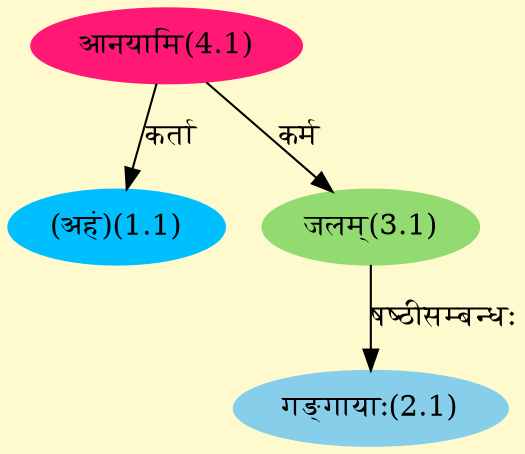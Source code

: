 digraph G{
rankdir=BT;
 compound=true;
 bgcolor="lemonchiffon1";
Node1_1 [style=filled, color="#00BFFF" label = "(अहं)(1.1)"]
Node4_1 [style=filled, color="#FF1975" label = "आनयामि(4.1)"]
Node2_1 [style=filled, color="#87CEEB" label = "गङ्गायाः(2.1)"]
Node3_1 [style=filled, color="#93DB70" label = "जलम्(3.1)"]
/* Start of Relations section */

Node1_1 -> Node4_1 [  label="कर्ता"  dir="back" ]
Node2_1 -> Node3_1 [  label="षष्ठीसम्बन्धः"  dir="back" ]
Node3_1 -> Node4_1 [  label="कर्म"  dir="back" ]
}
